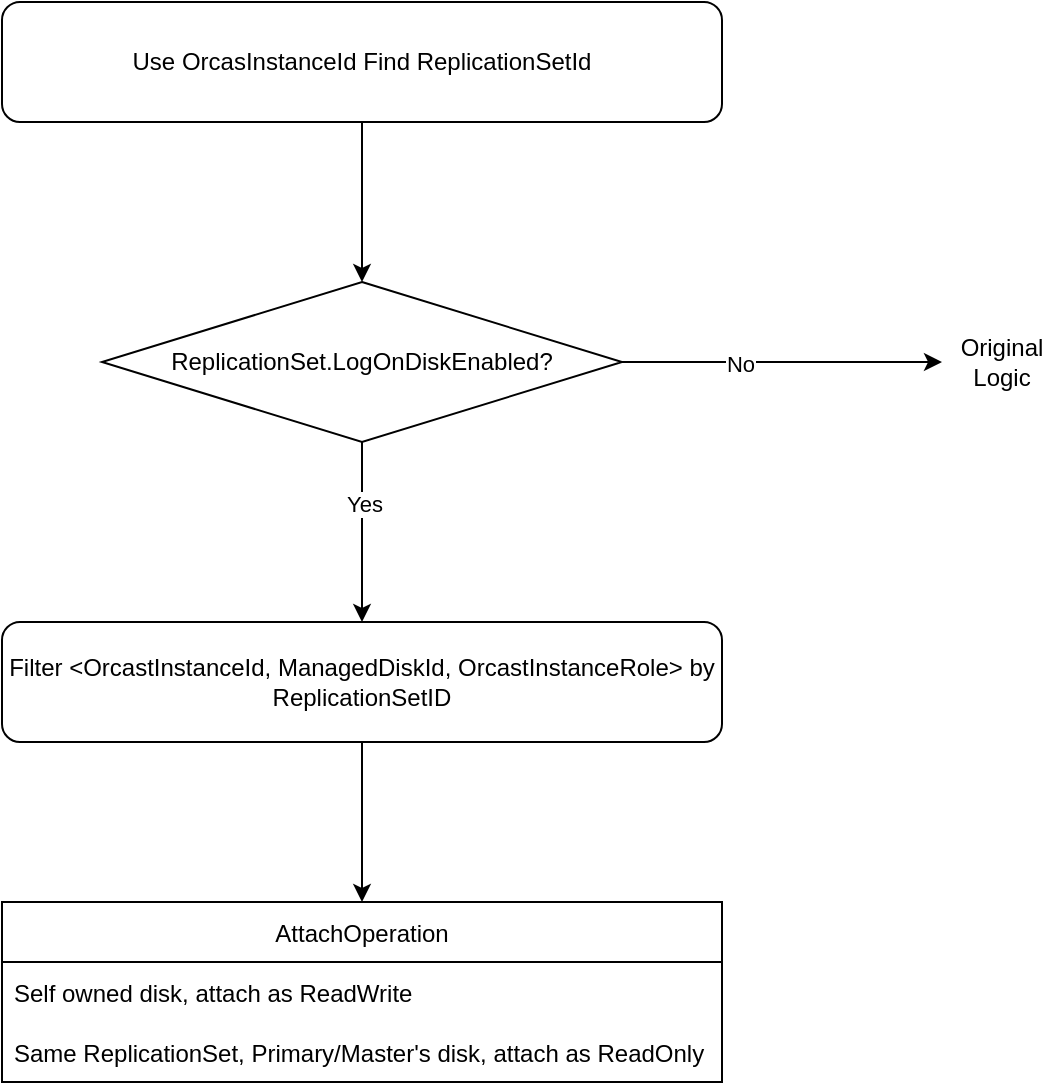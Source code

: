 <mxfile version="20.3.0" type="github">
  <diagram id="U2FGB9arhxRVS9faSqcJ" name="Page-1">
    <mxGraphModel dx="2062" dy="1114" grid="1" gridSize="10" guides="1" tooltips="1" connect="1" arrows="1" fold="1" page="1" pageScale="1" pageWidth="3300" pageHeight="4681" math="0" shadow="0">
      <root>
        <mxCell id="0" />
        <mxCell id="1" parent="0" />
        <mxCell id="gHNqRvlQDcHfqnT_VosC-3" value="" style="edgeStyle=orthogonalEdgeStyle;rounded=0;orthogonalLoop=1;jettySize=auto;html=1;" edge="1" parent="1" source="gHNqRvlQDcHfqnT_VosC-1">
          <mxGeometry relative="1" as="geometry">
            <mxPoint x="500" y="270" as="targetPoint" />
          </mxGeometry>
        </mxCell>
        <mxCell id="gHNqRvlQDcHfqnT_VosC-1" value="Use OrcasInstanceId Find ReplicationSetId" style="rounded=1;whiteSpace=wrap;html=1;" vertex="1" parent="1">
          <mxGeometry x="320" y="130" width="360" height="60" as="geometry" />
        </mxCell>
        <mxCell id="gHNqRvlQDcHfqnT_VosC-6" value="" style="edgeStyle=orthogonalEdgeStyle;rounded=0;orthogonalLoop=1;jettySize=auto;html=1;" edge="1" parent="1" source="gHNqRvlQDcHfqnT_VosC-4">
          <mxGeometry relative="1" as="geometry">
            <mxPoint x="500" y="440" as="targetPoint" />
          </mxGeometry>
        </mxCell>
        <mxCell id="gHNqRvlQDcHfqnT_VosC-8" value="Yes" style="edgeLabel;html=1;align=center;verticalAlign=middle;resizable=0;points=[];" vertex="1" connectable="0" parent="gHNqRvlQDcHfqnT_VosC-6">
          <mxGeometry x="-0.319" y="1" relative="1" as="geometry">
            <mxPoint as="offset" />
          </mxGeometry>
        </mxCell>
        <mxCell id="gHNqRvlQDcHfqnT_VosC-9" style="edgeStyle=orthogonalEdgeStyle;rounded=0;orthogonalLoop=1;jettySize=auto;html=1;" edge="1" parent="1" source="gHNqRvlQDcHfqnT_VosC-4">
          <mxGeometry relative="1" as="geometry">
            <mxPoint x="790" y="310" as="targetPoint" />
          </mxGeometry>
        </mxCell>
        <mxCell id="gHNqRvlQDcHfqnT_VosC-10" value="No" style="edgeLabel;html=1;align=center;verticalAlign=middle;resizable=0;points=[];" vertex="1" connectable="0" parent="gHNqRvlQDcHfqnT_VosC-9">
          <mxGeometry x="-0.267" y="-1" relative="1" as="geometry">
            <mxPoint as="offset" />
          </mxGeometry>
        </mxCell>
        <mxCell id="gHNqRvlQDcHfqnT_VosC-4" value="ReplicationSet.LogOnDiskEnabled?" style="rhombus;whiteSpace=wrap;html=1;" vertex="1" parent="1">
          <mxGeometry x="370" y="270" width="260" height="80" as="geometry" />
        </mxCell>
        <mxCell id="gHNqRvlQDcHfqnT_VosC-13" value="" style="edgeStyle=orthogonalEdgeStyle;rounded=0;orthogonalLoop=1;jettySize=auto;html=1;" edge="1" parent="1" source="gHNqRvlQDcHfqnT_VosC-7">
          <mxGeometry relative="1" as="geometry">
            <mxPoint x="500" y="580" as="targetPoint" />
          </mxGeometry>
        </mxCell>
        <mxCell id="gHNqRvlQDcHfqnT_VosC-7" value="Filter &amp;lt;OrcastInstanceId, ManagedDiskId, OrcastInstanceRole&amp;gt; by&lt;br&gt;ReplicationSetID" style="rounded=1;whiteSpace=wrap;html=1;" vertex="1" parent="1">
          <mxGeometry x="320" y="440" width="360" height="60" as="geometry" />
        </mxCell>
        <mxCell id="gHNqRvlQDcHfqnT_VosC-11" value="Original Logic" style="text;html=1;strokeColor=none;fillColor=none;align=center;verticalAlign=middle;whiteSpace=wrap;rounded=0;" vertex="1" parent="1">
          <mxGeometry x="790" y="295" width="60" height="30" as="geometry" />
        </mxCell>
        <mxCell id="gHNqRvlQDcHfqnT_VosC-14" value="AttachOperation" style="swimlane;fontStyle=0;childLayout=stackLayout;horizontal=1;startSize=30;horizontalStack=0;resizeParent=1;resizeParentMax=0;resizeLast=0;collapsible=1;marginBottom=0;" vertex="1" parent="1">
          <mxGeometry x="320" y="580" width="360" height="90" as="geometry" />
        </mxCell>
        <mxCell id="gHNqRvlQDcHfqnT_VosC-15" value="Self owned disk, attach as ReadWrite" style="text;strokeColor=none;fillColor=none;align=left;verticalAlign=middle;spacingLeft=4;spacingRight=4;overflow=hidden;points=[[0,0.5],[1,0.5]];portConstraint=eastwest;rotatable=0;" vertex="1" parent="gHNqRvlQDcHfqnT_VosC-14">
          <mxGeometry y="30" width="360" height="30" as="geometry" />
        </mxCell>
        <mxCell id="gHNqRvlQDcHfqnT_VosC-16" value="Same ReplicationSet, Primary/Master&#39;s disk, attach as ReadOnly" style="text;strokeColor=none;fillColor=none;align=left;verticalAlign=middle;spacingLeft=4;spacingRight=4;overflow=hidden;points=[[0,0.5],[1,0.5]];portConstraint=eastwest;rotatable=0;" vertex="1" parent="gHNqRvlQDcHfqnT_VosC-14">
          <mxGeometry y="60" width="360" height="30" as="geometry" />
        </mxCell>
      </root>
    </mxGraphModel>
  </diagram>
</mxfile>
